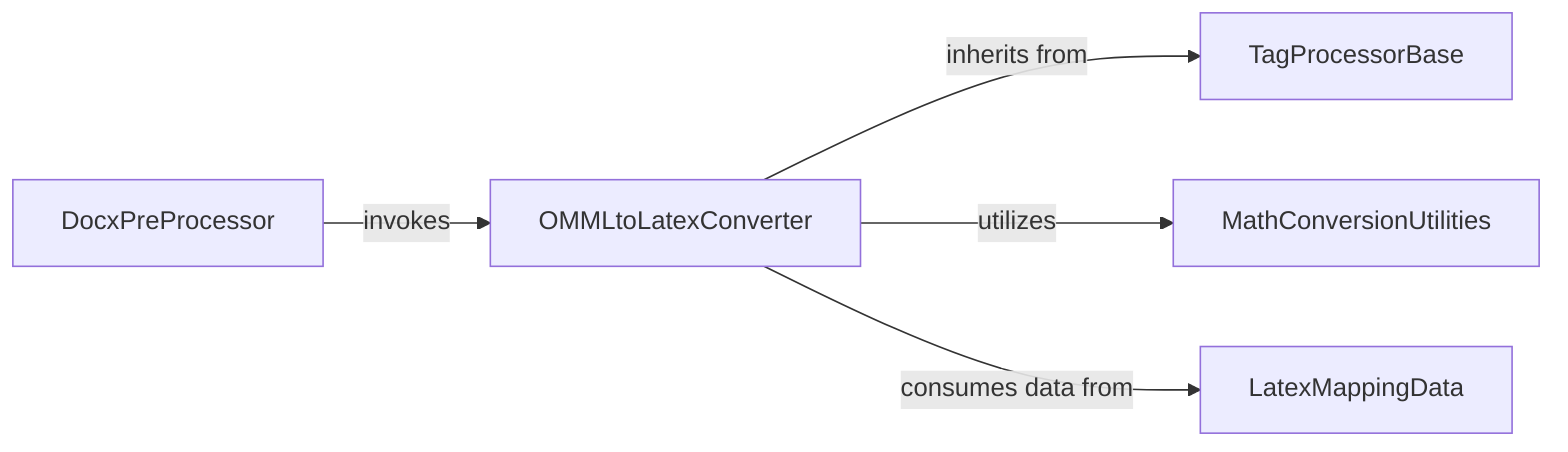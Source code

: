 graph LR
    DocxPreProcessor["DocxPreProcessor"]
    OMMLtoLatexConverter["OMMLtoLatexConverter"]
    TagProcessorBase["TagProcessorBase"]
    MathConversionUtilities["MathConversionUtilities"]
    LatexMappingData["LatexMappingData"]
    DocxPreProcessor -- "invokes" --> OMMLtoLatexConverter
    OMMLtoLatexConverter -- "inherits from" --> TagProcessorBase
    OMMLtoLatexConverter -- "utilizes" --> MathConversionUtilities
    OMMLtoLatexConverter -- "consumes data from" --> LatexMappingData